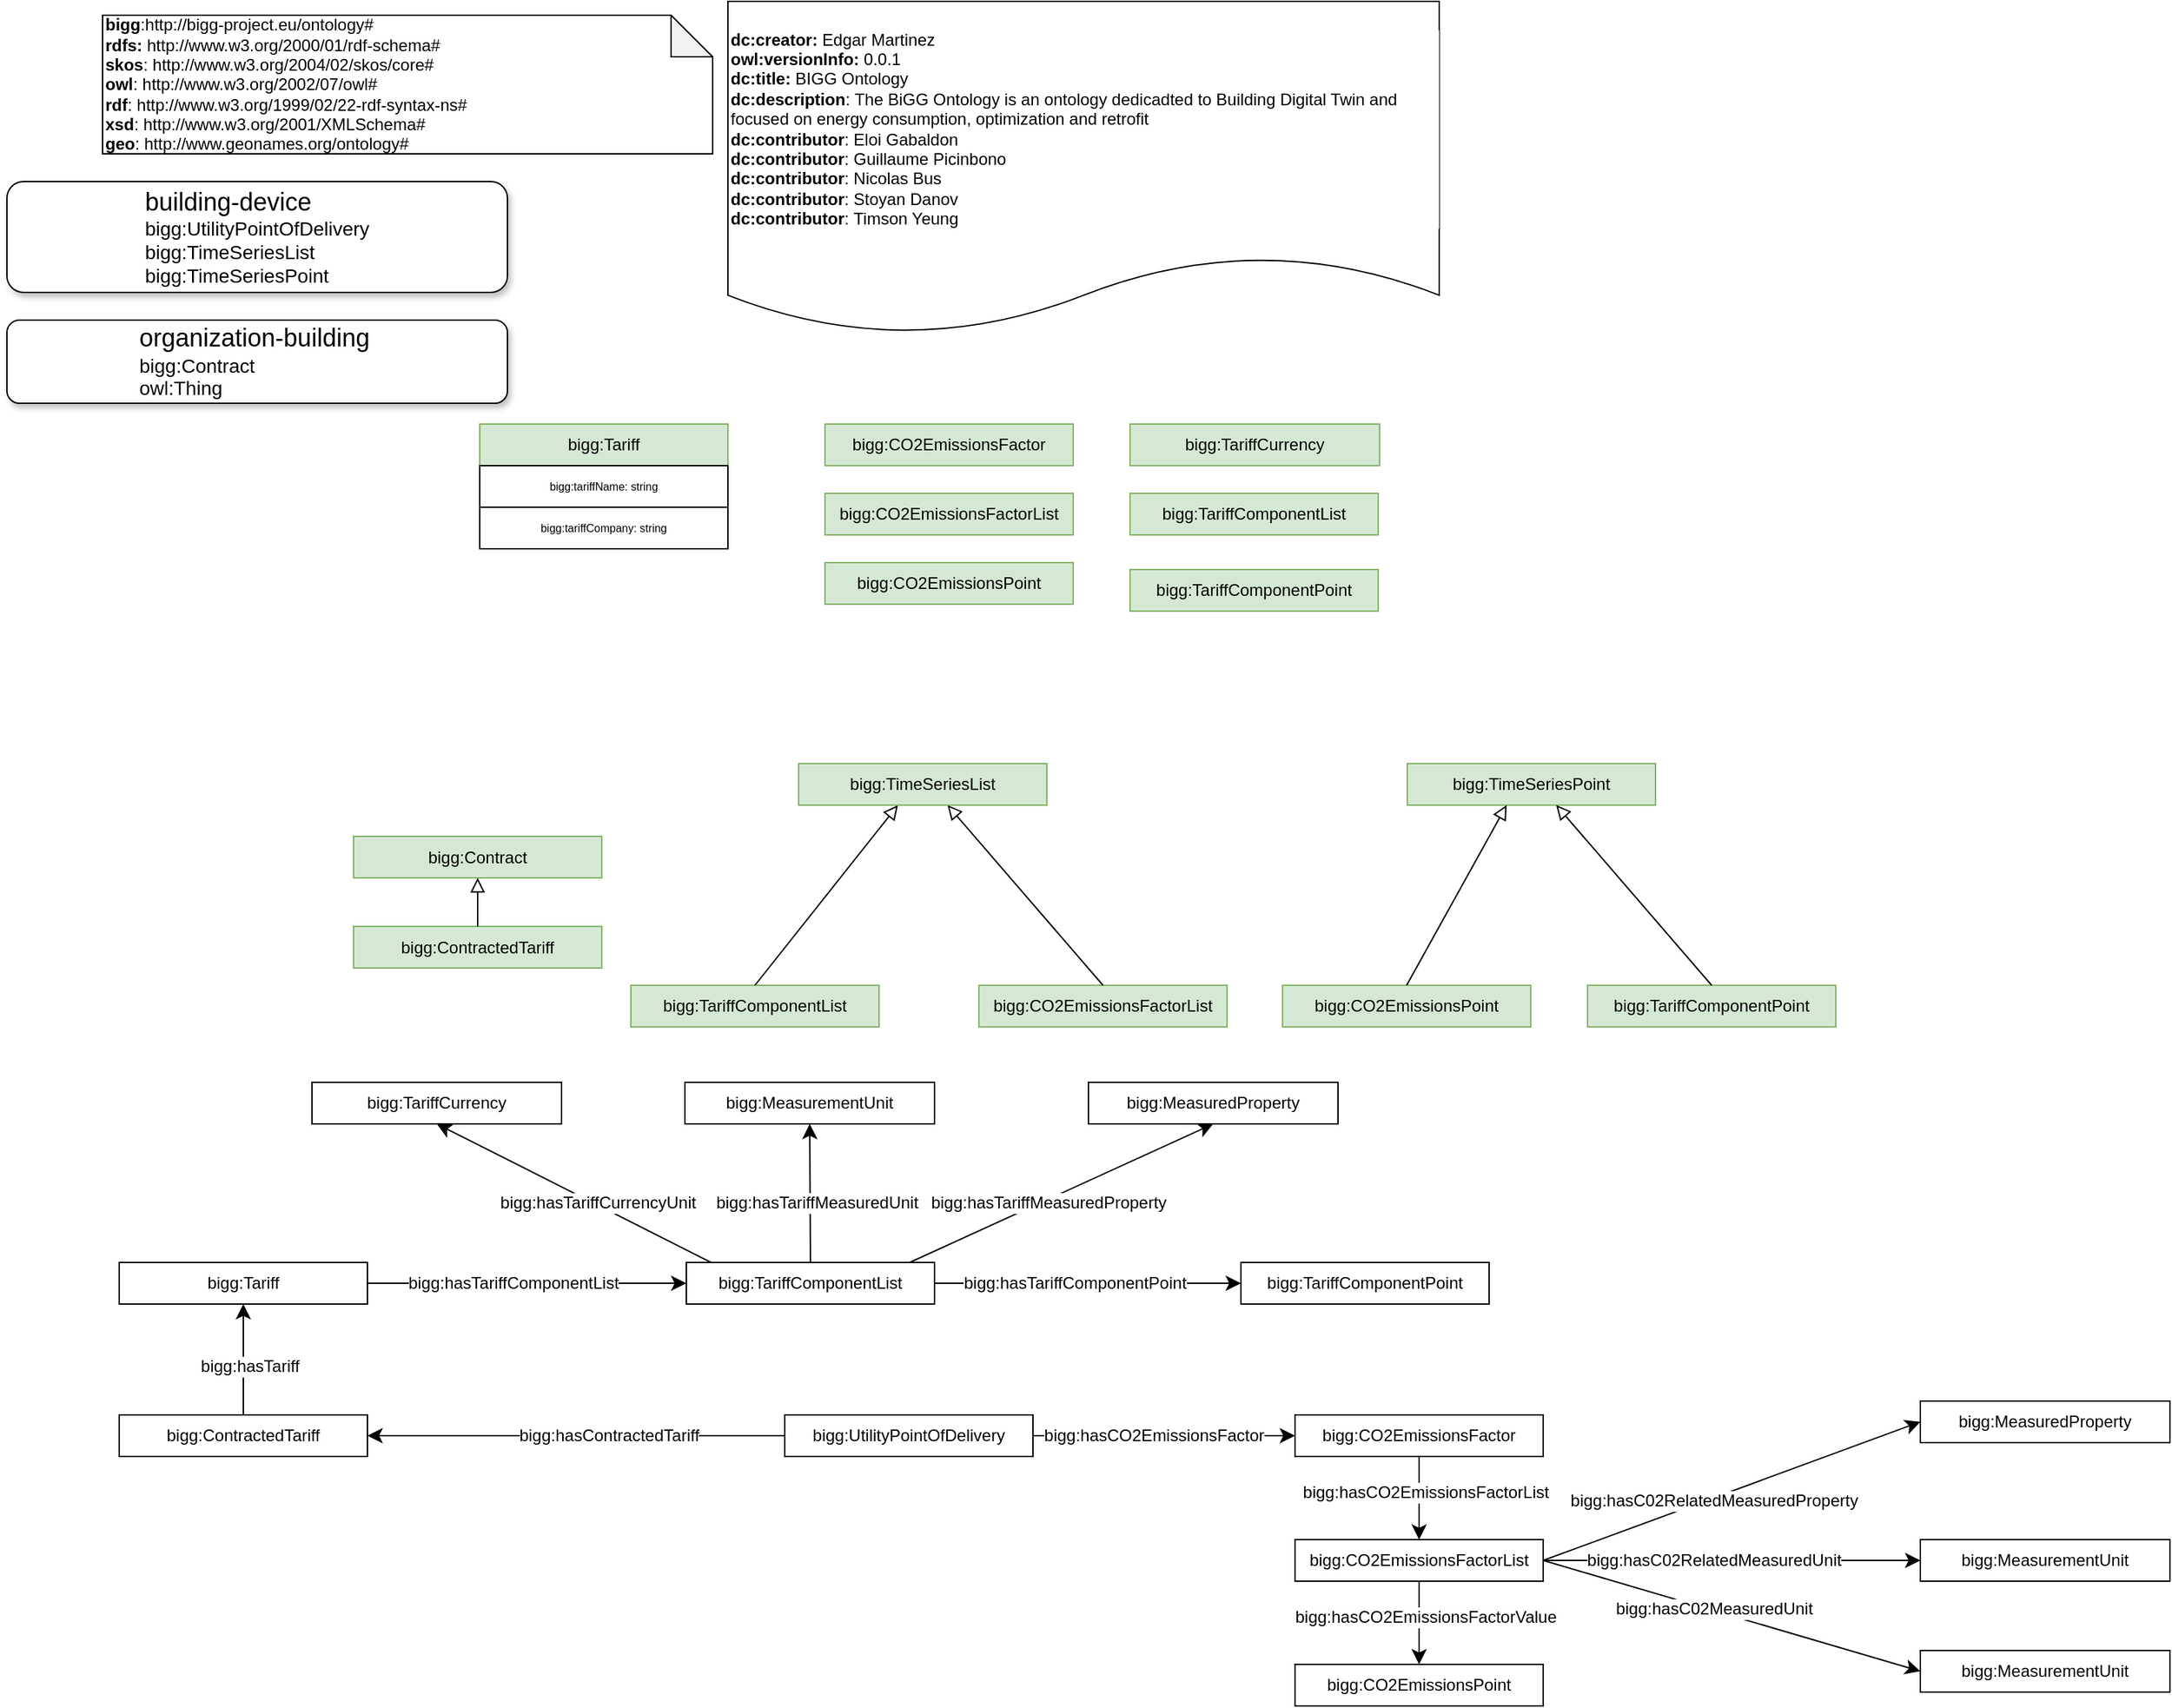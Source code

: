<mxfile version="20.3.0" type="device"><diagram id="xN5c13emSfbrc5WPA_zT" name="Page-1"><mxGraphModel dx="1773" dy="1790" grid="1" gridSize="10" guides="1" tooltips="1" connect="1" arrows="1" fold="1" page="1" pageScale="1" pageWidth="827" pageHeight="1169" math="0" shadow="0"><root><mxCell id="0"/><mxCell id="1" parent="0"/><mxCell id="2" value="&lt;div&gt;&lt;b&gt;bigg&lt;/b&gt;:http://bigg-project.eu/ontology#&lt;/div&gt;&lt;div&gt;&lt;/div&gt;&lt;b&gt;rdfs:&lt;/b&gt; http://www.w3.org/2000/01/rdf-schema#&lt;br&gt;&lt;div&gt;&lt;span style=&quot;background-color: initial;&quot;&gt;&lt;b&gt;skos&lt;/b&gt;: http://www.w3.org/2004/02/skos/core#&lt;/span&gt;&lt;br&gt;&lt;/div&gt;&lt;div&gt;&lt;b&gt;owl&lt;/b&gt;: http://www.w3.org/2002/07/owl#&lt;/div&gt;&lt;div&gt;&lt;span style=&quot;background-color: initial;&quot;&gt;&lt;b&gt;rdf&lt;/b&gt;: http://www.w3.org/1999/02/22-rdf-syntax-ns#&lt;/span&gt;&lt;br&gt;&lt;/div&gt;&lt;div&gt;&lt;b&gt;xsd&lt;/b&gt;: http://www.w3.org/2001/XMLSchema#&lt;/div&gt;&lt;div&gt;&lt;span style=&quot;background-color: initial;&quot;&gt;&lt;b&gt;geo&lt;/b&gt;: http://www.geonames.org/ontology#&lt;/span&gt;&lt;/div&gt;" style="shape=note;whiteSpace=wrap;html=1;backgroundOutline=1;darkOpacity=0.05;align=left;" parent="1" vertex="1"><mxGeometry x="-51" y="-60" width="440" height="100" as="geometry"/></mxCell><mxCell id="3" value="&lt;div&gt;&lt;b&gt;dc:creator:&lt;/b&gt;&amp;nbsp;Edgar Martinez&lt;/div&gt;&lt;div&gt;&lt;b&gt;owl:versionInfo:&lt;/b&gt; 0.0.1&lt;/div&gt;&lt;div&gt;&lt;b&gt;dc:title:&lt;/b&gt;&amp;nbsp;BIGG Ontology&lt;/div&gt;&lt;div&gt;&lt;b&gt;dc:description&lt;/b&gt;:&amp;nbsp;The BiGG Ontology is an ontology dedicadted to Building Digital Twin and focused on energy consumption, optimization and retrofit&lt;/div&gt;&lt;div&gt;&lt;b&gt;dc:contributor&lt;/b&gt;:&amp;nbsp;Eloi Gabaldon&lt;/div&gt;&lt;div&gt;&lt;b&gt;dc:contributor&lt;/b&gt;:&amp;nbsp;Guillaume Picinbono&lt;br&gt;&lt;/div&gt;&lt;div&gt;&lt;b&gt;dc:contributor&lt;/b&gt;:&amp;nbsp;&lt;span style=&quot;background-color: rgb(255, 255, 255);&quot;&gt;Nicolas Bus&lt;br&gt;&lt;/span&gt;&lt;/div&gt;&lt;div&gt;&lt;span style=&quot;background-color: rgb(255, 255, 255);&quot;&gt;&lt;b&gt;dc:contributor&lt;/b&gt;:&amp;nbsp;Stoyan Danov&lt;br&gt;&lt;/span&gt;&lt;/div&gt;&lt;div&gt;&lt;span style=&quot;background-color: rgb(255, 255, 255);&quot;&gt;&lt;b&gt;dc:contributor&lt;/b&gt;:&amp;nbsp;Timson Yeung&lt;/span&gt;&lt;/div&gt;" style="shape=document;whiteSpace=wrap;html=1;boundedLbl=1;labelBackgroundColor=#ffffff;strokeColor=#000000;fontSize=12;fontColor=#000000;size=0.233;align=left;" parent="1" vertex="1"><mxGeometry x="400" y="-70" width="513" height="240" as="geometry"/></mxCell><mxCell id="54" value="bigg:Tariff" style="rounded=0;whiteSpace=wrap;html=1;snapToPoint=1;points=[[0.1,0],[0.2,0],[0.3,0],[0.4,0],[0.5,0],[0.6,0],[0.7,0],[0.8,0],[0.9,0],[0,0.1],[0,0.3],[0,0.5],[0,0.7],[0,0.9],[0.1,1],[0.2,1],[0.3,1],[0.4,1],[0.5,1],[0.6,1],[0.7,1],[0.8,1],[0.9,1],[1,0.1],[1,0.3],[1,0.5],[1,0.7],[1,0.9]];fillColor=#d5e8d4;strokeColor=#82b366;" parent="1" vertex="1"><mxGeometry x="221" y="235.0" width="179" height="30" as="geometry"/></mxCell><mxCell id="55" value="bigg:tariffName: string" style="rounded=0;whiteSpace=wrap;html=1;snapToPoint=1;points=[[0.1,0],[0.2,0],[0.3,0],[0.4,0],[0.5,0],[0.6,0],[0.7,0],[0.8,0],[0.9,0],[0,0.1],[0,0.3],[0,0.5],[0,0.7],[0,0.9],[0.1,1],[0.2,1],[0.3,1],[0.4,1],[0.5,1],[0.6,1],[0.7,1],[0.8,1],[0.9,1],[1,0.1],[1,0.3],[1,0.5],[1,0.7],[1,0.9]];fontSize=8;" parent="1" vertex="1"><mxGeometry x="221" y="265.0" width="179" height="30" as="geometry"/></mxCell><mxCell id="56" value="bigg:tariffCompany: string" style="rounded=0;whiteSpace=wrap;html=1;snapToPoint=1;points=[[0.1,0],[0.2,0],[0.3,0],[0.4,0],[0.5,0],[0.6,0],[0.7,0],[0.8,0],[0.9,0],[0,0.1],[0,0.3],[0,0.5],[0,0.7],[0,0.9],[0.1,1],[0.2,1],[0.3,1],[0.4,1],[0.5,1],[0.6,1],[0.7,1],[0.8,1],[0.9,1],[1,0.1],[1,0.3],[1,0.5],[1,0.7],[1,0.9]];fontSize=8;" parent="1" vertex="1"><mxGeometry x="221" y="295.0" width="179" height="30" as="geometry"/></mxCell><mxCell id="57" value="bigg:TariffCurrency" style="rounded=0;whiteSpace=wrap;html=1;snapToPoint=1;points=[[0.1,0],[0.2,0],[0.3,0],[0.4,0],[0.5,0],[0.6,0],[0.7,0],[0.8,0],[0.9,0],[0,0.1],[0,0.3],[0,0.5],[0,0.7],[0,0.9],[0.1,1],[0.2,1],[0.3,1],[0.4,1],[0.5,1],[0.6,1],[0.7,1],[0.8,1],[0.9,1],[1,0.1],[1,0.3],[1,0.5],[1,0.7],[1,0.9]];fillColor=#d5e8d4;strokeColor=#82b366;" parent="1" vertex="1"><mxGeometry x="690" y="235" width="180" height="30" as="geometry"/></mxCell><mxCell id="58" value="bigg:TariffComponentPoint" style="rounded=0;whiteSpace=wrap;html=1;snapToPoint=1;points=[[0.1,0],[0.2,0],[0.3,0],[0.4,0],[0.5,0],[0.6,0],[0.7,0],[0.8,0],[0.9,0],[0,0.1],[0,0.3],[0,0.5],[0,0.7],[0,0.9],[0.1,1],[0.2,1],[0.3,1],[0.4,1],[0.5,1],[0.6,1],[0.7,1],[0.8,1],[0.9,1],[1,0.1],[1,0.3],[1,0.5],[1,0.7],[1,0.9]];fillColor=#d5e8d4;strokeColor=#82b366;" parent="1" vertex="1"><mxGeometry x="690" y="340.0" width="179" height="30" as="geometry"/></mxCell><mxCell id="72" value="bigg:CO2EmissionsFactor" style="rounded=0;whiteSpace=wrap;html=1;snapToPoint=1;points=[[0.1,0],[0.2,0],[0.3,0],[0.4,0],[0.5,0],[0.6,0],[0.7,0],[0.8,0],[0.9,0],[0,0.1],[0,0.3],[0,0.5],[0,0.7],[0,0.9],[0.1,1],[0.2,1],[0.3,1],[0.4,1],[0.5,1],[0.6,1],[0.7,1],[0.8,1],[0.9,1],[1,0.1],[1,0.3],[1,0.5],[1,0.7],[1,0.9]];labelBackgroundColor=none;fontFamily=Helvetica;fillColor=#d5e8d4;strokeColor=#82b366;" parent="1" vertex="1"><mxGeometry x="470" y="235" width="179" height="30" as="geometry"/></mxCell><mxCell id="73" value="bigg:CO2EmissionsPoint" style="rounded=0;whiteSpace=wrap;html=1;snapToPoint=1;points=[[0.1,0],[0.2,0],[0.3,0],[0.4,0],[0.5,0],[0.6,0],[0.7,0],[0.8,0],[0.9,0],[0,0.1],[0,0.3],[0,0.5],[0,0.7],[0,0.9],[0.1,1],[0.2,1],[0.3,1],[0.4,1],[0.5,1],[0.6,1],[0.7,1],[0.8,1],[0.9,1],[1,0.1],[1,0.3],[1,0.5],[1,0.7],[1,0.9]];labelBackgroundColor=none;fontFamily=Helvetica;fillColor=#d5e8d4;strokeColor=#82b366;" parent="1" vertex="1"><mxGeometry x="470" y="335" width="179" height="30" as="geometry"/></mxCell><mxCell id="74" value="bigg:ContractedTariff" style="rounded=0;whiteSpace=wrap;html=1;snapToPoint=1;points=[[0.1,0],[0.2,0],[0.3,0],[0.4,0],[0.5,0],[0.6,0],[0.7,0],[0.8,0],[0.9,0],[0,0.1],[0,0.3],[0,0.5],[0,0.7],[0,0.9],[0.1,1],[0.2,1],[0.3,1],[0.4,1],[0.5,1],[0.6,1],[0.7,1],[0.8,1],[0.9,1],[1,0.1],[1,0.3],[1,0.5],[1,0.7],[1,0.9]];fillColor=#d5e8d4;strokeColor=#82b366;" parent="1" vertex="1"><mxGeometry x="130" y="597.5" width="179" height="30" as="geometry"/></mxCell><mxCell id="77" value="bigg:TariffComponentList" style="rounded=0;whiteSpace=wrap;html=1;snapToPoint=1;points=[[0.1,0],[0.2,0],[0.3,0],[0.4,0],[0.5,0],[0.6,0],[0.7,0],[0.8,0],[0.9,0],[0,0.1],[0,0.3],[0,0.5],[0,0.7],[0,0.9],[0.1,1],[0.2,1],[0.3,1],[0.4,1],[0.5,1],[0.6,1],[0.7,1],[0.8,1],[0.9,1],[1,0.1],[1,0.3],[1,0.5],[1,0.7],[1,0.9]];fillColor=#d5e8d4;strokeColor=#82b366;" parent="1" vertex="1"><mxGeometry x="330" y="640.0" width="179" height="30" as="geometry"/></mxCell><mxCell id="83" value="bigg:Contract" style="rounded=0;whiteSpace=wrap;html=1;snapToPoint=1;points=[[0.1,0],[0.2,0],[0.3,0],[0.4,0],[0.5,0],[0.6,0],[0.7,0],[0.8,0],[0.9,0],[0,0.1],[0,0.3],[0,0.5],[0,0.7],[0,0.9],[0.1,1],[0.2,1],[0.3,1],[0.4,1],[0.5,1],[0.6,1],[0.7,1],[0.8,1],[0.9,1],[1,0.1],[1,0.3],[1,0.5],[1,0.7],[1,0.9]];fillColor=#d5e8d4;strokeColor=#82b366;" parent="1" vertex="1"><mxGeometry x="130" y="532.5" width="179" height="30" as="geometry"/></mxCell><mxCell id="86" value="bigg:CO2EmissionsFactorList" style="rounded=0;whiteSpace=wrap;html=1;snapToPoint=1;points=[[0.1,0],[0.2,0],[0.3,0],[0.4,0],[0.5,0],[0.6,0],[0.7,0],[0.8,0],[0.9,0],[0,0.1],[0,0.3],[0,0.5],[0,0.7],[0,0.9],[0.1,1],[0.2,1],[0.3,1],[0.4,1],[0.5,1],[0.6,1],[0.7,1],[0.8,1],[0.9,1],[1,0.1],[1,0.3],[1,0.5],[1,0.7],[1,0.9]];labelBackgroundColor=none;fontFamily=Helvetica;fillColor=#d5e8d4;strokeColor=#82b366;" parent="1" vertex="1"><mxGeometry x="581" y="640" width="179" height="30" as="geometry"/></mxCell><mxCell id="97" value="" style="endArrow=block;html=1;fontColor=#000099;exitX=0.5;exitY=0;exitDx=0;exitDy=0;endFill=0;entryX=0.5;entryY=1;entryDx=0;entryDy=0;endSize=8;arcSize=0;rounded=0;" parent="1" source="74" target="83" edge="1"><mxGeometry width="50" height="50" relative="1" as="geometry"><mxPoint x="219.5" y="592.5" as="sourcePoint"/><mxPoint x="-99.5" y="542.5" as="targetPoint"/></mxGeometry></mxCell><mxCell id="103" value="bigg:UtilityPointOfDelivery" style="rounded=0;whiteSpace=wrap;html=1;snapToPoint=1;points=[[0.1,0],[0.2,0],[0.3,0],[0.4,0],[0.5,0],[0.6,0],[0.7,0],[0.8,0],[0.9,0],[0,0.1],[0,0.3],[0,0.5],[0,0.7],[0,0.9],[0.1,1],[0.2,1],[0.3,1],[0.4,1],[0.5,1],[0.6,1],[0.7,1],[0.8,1],[0.9,1],[1,0.1],[1,0.3],[1,0.5],[1,0.7],[1,0.9]];" parent="1" vertex="1"><mxGeometry x="441" y="950.0" width="179" height="30" as="geometry"/></mxCell><mxCell id="104" value="bigg:Tariff" style="rounded=0;whiteSpace=wrap;html=1;snapToPoint=1;points=[[0.1,0],[0.2,0],[0.3,0],[0.4,0],[0.5,0],[0.6,0],[0.7,0],[0.8,0],[0.9,0],[0,0.1],[0,0.3],[0,0.5],[0,0.7],[0,0.9],[0.1,1],[0.2,1],[0.3,1],[0.4,1],[0.5,1],[0.6,1],[0.7,1],[0.8,1],[0.9,1],[1,0.1],[1,0.3],[1,0.5],[1,0.7],[1,0.9]];" parent="1" vertex="1"><mxGeometry x="-39" y="840.0" width="179" height="30" as="geometry"/></mxCell><mxCell id="105" value="bigg:TariffCurrency" style="rounded=0;whiteSpace=wrap;html=1;snapToPoint=1;points=[[0.1,0],[0.2,0],[0.3,0],[0.4,0],[0.5,0],[0.6,0],[0.7,0],[0.8,0],[0.9,0],[0,0.1],[0,0.3],[0,0.5],[0,0.7],[0,0.9],[0.1,1],[0.2,1],[0.3,1],[0.4,1],[0.5,1],[0.6,1],[0.7,1],[0.8,1],[0.9,1],[1,0.1],[1,0.3],[1,0.5],[1,0.7],[1,0.9]];" parent="1" vertex="1"><mxGeometry x="100" y="710" width="180" height="30" as="geometry"/></mxCell><mxCell id="106" value="" style="endArrow=classic;html=1;exitX=0.1;exitY=0;exitDx=0;exitDy=0;entryX=0.5;entryY=1;entryDx=0;entryDy=0;endSize=8;arcSize=0;rounded=0;" parent="1" source="130" target="105" edge="1"><mxGeometry width="50" height="50" relative="1" as="geometry"><mxPoint x="-33" y="785" as="sourcePoint"/><mxPoint x="141" y="785" as="targetPoint"/></mxGeometry></mxCell><mxCell id="107" value="&lt;div&gt;bigg:hasTariffCurrencyUnit&lt;/div&gt;" style="text;html=1;align=center;verticalAlign=middle;resizable=0;points=[];labelBackgroundColor=#ffffff;" parent="106" vertex="1" connectable="0"><mxGeometry x="-0.127" relative="1" as="geometry"><mxPoint x="4" as="offset"/></mxGeometry></mxCell><mxCell id="108" value="bigg:ContractedTariff" style="rounded=0;whiteSpace=wrap;html=1;snapToPoint=1;points=[[0.1,0],[0.2,0],[0.3,0],[0.4,0],[0.5,0],[0.6,0],[0.7,0],[0.8,0],[0.9,0],[0,0.1],[0,0.3],[0,0.5],[0,0.7],[0,0.9],[0.1,1],[0.2,1],[0.3,1],[0.4,1],[0.5,1],[0.6,1],[0.7,1],[0.8,1],[0.9,1],[1,0.1],[1,0.3],[1,0.5],[1,0.7],[1,0.9]];" parent="1" vertex="1"><mxGeometry x="-39" y="950.0" width="179" height="30" as="geometry"/></mxCell><mxCell id="109" value="" style="endArrow=classic;html=1;exitX=0.5;exitY=0;exitDx=0;exitDy=0;entryX=0.5;entryY=1;entryDx=0;entryDy=0;endSize=8;arcSize=0;rounded=0;" parent="1" source="108" target="104" edge="1"><mxGeometry width="50" height="50" relative="1" as="geometry"><mxPoint x="-29" y="865" as="sourcePoint"/><mxPoint x="-200" y="865" as="targetPoint"/></mxGeometry></mxCell><mxCell id="110" value="&lt;div&gt;bigg:hasTariff&lt;/div&gt;" style="text;html=1;align=center;verticalAlign=middle;resizable=0;points=[];labelBackgroundColor=#ffffff;" parent="109" vertex="1" connectable="0"><mxGeometry x="-0.127" relative="1" as="geometry"><mxPoint x="4" as="offset"/></mxGeometry></mxCell><mxCell id="111" value="" style="endArrow=classic;html=1;exitX=0;exitY=0.5;exitDx=0;exitDy=0;entryX=1;entryY=0.5;entryDx=0;entryDy=0;endSize=8;arcSize=0;rounded=0;" parent="1" source="103" target="108" edge="1"><mxGeometry width="50" height="50" relative="1" as="geometry"><mxPoint x="130.5" y="960" as="sourcePoint"/><mxPoint x="130.5" y="880" as="targetPoint"/></mxGeometry></mxCell><mxCell id="112" value="&lt;div&gt;bigg:hasContractedTariff&lt;/div&gt;" style="text;html=1;align=center;verticalAlign=middle;resizable=0;points=[];labelBackgroundColor=#ffffff;" parent="111" vertex="1" connectable="0"><mxGeometry x="-0.127" relative="1" as="geometry"><mxPoint x="4" as="offset"/></mxGeometry></mxCell><mxCell id="113" value="bigg:CO2EmissionsFactor" style="rounded=0;whiteSpace=wrap;html=1;snapToPoint=1;points=[[0.1,0],[0.2,0],[0.3,0],[0.4,0],[0.5,0],[0.6,0],[0.7,0],[0.8,0],[0.9,0],[0,0.1],[0,0.3],[0,0.5],[0,0.7],[0,0.9],[0.1,1],[0.2,1],[0.3,1],[0.4,1],[0.5,1],[0.6,1],[0.7,1],[0.8,1],[0.9,1],[1,0.1],[1,0.3],[1,0.5],[1,0.7],[1,0.9]];labelBackgroundColor=none;fontFamily=Helvetica;" parent="1" vertex="1"><mxGeometry x="809" y="950" width="179" height="30" as="geometry"/></mxCell><mxCell id="114" value="" style="endArrow=classic;html=1;endSize=8;arcSize=0;rounded=0;entryX=0;entryY=0.5;entryDx=0;entryDy=0;edgeStyle=orthogonalEdgeStyle;exitX=1;exitY=0.5;exitDx=0;exitDy=0;" parent="1" source="103" target="113" edge="1"><mxGeometry width="50" height="50" relative="1" as="geometry"><mxPoint x="550" y="665" as="sourcePoint"/><mxPoint x="641" y="595" as="targetPoint"/></mxGeometry></mxCell><mxCell id="115" value="&lt;div&gt;bigg:hasCO2EmissionsFactor&lt;/div&gt;" style="text;html=1;align=center;verticalAlign=middle;resizable=0;points=[];labelBackgroundColor=#ffffff;" parent="114" vertex="1" connectable="0"><mxGeometry x="-0.127" relative="1" as="geometry"><mxPoint x="4.17" as="offset"/></mxGeometry></mxCell><mxCell id="126" value="" style="endArrow=block;html=1;fontColor=#000099;exitX=0.5;exitY=0;exitDx=0;exitDy=0;endFill=0;endSize=8;arcSize=0;rounded=0;entryX=0.4;entryY=1;entryDx=0;entryDy=0;" parent="1" source="77" target="128" edge="1"><mxGeometry width="50" height="50" relative="1" as="geometry"><mxPoint x="1289.5" y="690" as="sourcePoint"/><mxPoint x="549.5" y="562.5" as="targetPoint"/></mxGeometry></mxCell><mxCell id="127" value="" style="endArrow=block;html=1;fontColor=#000099;exitX=0.5;exitY=0;exitDx=0;exitDy=0;endFill=0;endSize=8;arcSize=0;rounded=0;entryX=0.6;entryY=1;entryDx=0;entryDy=0;" parent="1" source="86" target="128" edge="1"><mxGeometry width="50" height="50" relative="1" as="geometry"><mxPoint x="429.5" y="650" as="sourcePoint"/><mxPoint x="550" y="563" as="targetPoint"/></mxGeometry></mxCell><mxCell id="128" value="bigg:TimeSeriesList" style="rounded=0;whiteSpace=wrap;html=1;snapToPoint=1;points=[[0.1,0],[0.2,0],[0.3,0],[0.4,0],[0.5,0],[0.6,0],[0.7,0],[0.8,0],[0.9,0],[0,0.1],[0,0.3],[0,0.5],[0,0.7],[0,0.9],[0.1,1],[0.2,1],[0.3,1],[0.4,1],[0.5,1],[0.6,1],[0.7,1],[0.8,1],[0.9,1],[1,0.1],[1,0.3],[1,0.5],[1,0.7],[1,0.9]];fillColor=#d5e8d4;strokeColor=#82b366;" parent="1" vertex="1"><mxGeometry x="451" y="480.0" width="179" height="30" as="geometry"/></mxCell><mxCell id="129" value="bigg:TariffComponentList" style="rounded=0;whiteSpace=wrap;html=1;snapToPoint=1;points=[[0.1,0],[0.2,0],[0.3,0],[0.4,0],[0.5,0],[0.6,0],[0.7,0],[0.8,0],[0.9,0],[0,0.1],[0,0.3],[0,0.5],[0,0.7],[0,0.9],[0.1,1],[0.2,1],[0.3,1],[0.4,1],[0.5,1],[0.6,1],[0.7,1],[0.8,1],[0.9,1],[1,0.1],[1,0.3],[1,0.5],[1,0.7],[1,0.9]];fillColor=#d5e8d4;strokeColor=#82b366;" parent="1" vertex="1"><mxGeometry x="690" y="285.0" width="179" height="30" as="geometry"/></mxCell><mxCell id="130" value="bigg:TariffComponentList" style="rounded=0;whiteSpace=wrap;html=1;snapToPoint=1;points=[[0.1,0],[0.2,0],[0.3,0],[0.4,0],[0.5,0],[0.6,0],[0.7,0],[0.8,0],[0.9,0],[0,0.1],[0,0.3],[0,0.5],[0,0.7],[0,0.9],[0.1,1],[0.2,1],[0.3,1],[0.4,1],[0.5,1],[0.6,1],[0.7,1],[0.8,1],[0.9,1],[1,0.1],[1,0.3],[1,0.5],[1,0.7],[1,0.9]];" parent="1" vertex="1"><mxGeometry x="370" y="840.0" width="179" height="30" as="geometry"/></mxCell><mxCell id="131" value="" style="endArrow=classic;html=1;entryX=0;entryY=0.5;entryDx=0;entryDy=0;endSize=8;arcSize=0;rounded=0;exitX=1;exitY=0.5;exitDx=0;exitDy=0;" parent="1" source="104" target="130" edge="1"><mxGeometry width="50" height="50" relative="1" as="geometry"><mxPoint x="210" y="855" as="sourcePoint"/><mxPoint x="-130" y="865" as="targetPoint"/></mxGeometry></mxCell><mxCell id="132" value="&lt;div&gt;bigg:hasTariffComponentList&lt;/div&gt;" style="text;html=1;align=center;verticalAlign=middle;resizable=0;points=[];labelBackgroundColor=#ffffff;" parent="131" vertex="1" connectable="0"><mxGeometry x="-0.127" relative="1" as="geometry"><mxPoint x="4" as="offset"/></mxGeometry></mxCell><mxCell id="133" value="bigg:TariffComponentPoint" style="rounded=0;whiteSpace=wrap;html=1;snapToPoint=1;points=[[0.1,0],[0.2,0],[0.3,0],[0.4,0],[0.5,0],[0.6,0],[0.7,0],[0.8,0],[0.9,0],[0,0.1],[0,0.3],[0,0.5],[0,0.7],[0,0.9],[0.1,1],[0.2,1],[0.3,1],[0.4,1],[0.5,1],[0.6,1],[0.7,1],[0.8,1],[0.9,1],[1,0.1],[1,0.3],[1,0.5],[1,0.7],[1,0.9]];" parent="1" vertex="1"><mxGeometry x="770" y="840.0" width="179" height="30" as="geometry"/></mxCell><mxCell id="134" value="" style="endArrow=classic;html=1;entryX=0;entryY=0.5;entryDx=0;entryDy=0;endSize=8;arcSize=0;rounded=0;exitX=1;exitY=0.5;exitDx=0;exitDy=0;" parent="1" source="130" target="133" edge="1"><mxGeometry width="50" height="50" relative="1" as="geometry"><mxPoint x="220" y="865" as="sourcePoint"/><mxPoint x="380" y="865" as="targetPoint"/></mxGeometry></mxCell><mxCell id="135" value="&lt;div&gt;bigg:hasTariffComponentPoint&lt;/div&gt;" style="text;html=1;align=center;verticalAlign=middle;resizable=0;points=[];labelBackgroundColor=#ffffff;" parent="134" vertex="1" connectable="0"><mxGeometry x="-0.127" relative="1" as="geometry"><mxPoint x="4" as="offset"/></mxGeometry></mxCell><mxCell id="136" value="bigg:CO2EmissionsFactorList" style="rounded=0;whiteSpace=wrap;html=1;snapToPoint=1;points=[[0.1,0],[0.2,0],[0.3,0],[0.4,0],[0.5,0],[0.6,0],[0.7,0],[0.8,0],[0.9,0],[0,0.1],[0,0.3],[0,0.5],[0,0.7],[0,0.9],[0.1,1],[0.2,1],[0.3,1],[0.4,1],[0.5,1],[0.6,1],[0.7,1],[0.8,1],[0.9,1],[1,0.1],[1,0.3],[1,0.5],[1,0.7],[1,0.9]];labelBackgroundColor=none;fontFamily=Helvetica;fillColor=#d5e8d4;strokeColor=#82b366;" parent="1" vertex="1"><mxGeometry x="470" y="285" width="179" height="30" as="geometry"/></mxCell><mxCell id="137" value="bigg:CO2EmissionsFactorList" style="rounded=0;whiteSpace=wrap;html=1;snapToPoint=1;points=[[0.1,0],[0.2,0],[0.3,0],[0.4,0],[0.5,0],[0.6,0],[0.7,0],[0.8,0],[0.9,0],[0,0.1],[0,0.3],[0,0.5],[0,0.7],[0,0.9],[0.1,1],[0.2,1],[0.3,1],[0.4,1],[0.5,1],[0.6,1],[0.7,1],[0.8,1],[0.9,1],[1,0.1],[1,0.3],[1,0.5],[1,0.7],[1,0.9]];labelBackgroundColor=none;fontFamily=Helvetica;" parent="1" vertex="1"><mxGeometry x="809" y="1040" width="179" height="30" as="geometry"/></mxCell><mxCell id="139" value="" style="endArrow=classic;html=1;endSize=8;arcSize=0;rounded=0;entryX=0.5;entryY=0;entryDx=0;entryDy=0;exitX=0.5;exitY=1;exitDx=0;exitDy=0;" parent="1" source="113" target="137" edge="1"><mxGeometry width="50" height="50" relative="1" as="geometry"><mxPoint x="630" y="975" as="sourcePoint"/><mxPoint x="819" y="975" as="targetPoint"/></mxGeometry></mxCell><mxCell id="140" value="&lt;div&gt;bigg:hasCO2EmissionsFactorList&lt;/div&gt;" style="text;html=1;align=center;verticalAlign=middle;resizable=0;points=[];labelBackgroundColor=#ffffff;" parent="139" vertex="1" connectable="0"><mxGeometry x="-0.127" relative="1" as="geometry"><mxPoint x="4.17" as="offset"/></mxGeometry></mxCell><mxCell id="141" value="bigg:CO2EmissionsPoint" style="rounded=0;whiteSpace=wrap;html=1;snapToPoint=1;points=[[0.1,0],[0.2,0],[0.3,0],[0.4,0],[0.5,0],[0.6,0],[0.7,0],[0.8,0],[0.9,0],[0,0.1],[0,0.3],[0,0.5],[0,0.7],[0,0.9],[0.1,1],[0.2,1],[0.3,1],[0.4,1],[0.5,1],[0.6,1],[0.7,1],[0.8,1],[0.9,1],[1,0.1],[1,0.3],[1,0.5],[1,0.7],[1,0.9]];labelBackgroundColor=none;fontFamily=Helvetica;" parent="1" vertex="1"><mxGeometry x="809" y="1130" width="179" height="30" as="geometry"/></mxCell><mxCell id="142" value="" style="endArrow=classic;html=1;endSize=8;arcSize=0;rounded=0;entryX=0.5;entryY=0;entryDx=0;entryDy=0;exitX=0.5;exitY=1;exitDx=0;exitDy=0;" parent="1" source="137" target="141" edge="1"><mxGeometry width="50" height="50" relative="1" as="geometry"><mxPoint x="908.5" y="990" as="sourcePoint"/><mxPoint x="908.5" y="1050" as="targetPoint"/></mxGeometry></mxCell><mxCell id="143" value="&lt;div&gt;bigg:hasCO2EmissionsFactorValue&lt;/div&gt;" style="text;html=1;align=center;verticalAlign=middle;resizable=0;points=[];labelBackgroundColor=#ffffff;" parent="142" vertex="1" connectable="0"><mxGeometry x="-0.127" relative="1" as="geometry"><mxPoint x="4.17" as="offset"/></mxGeometry></mxCell><mxCell id="144" value="bigg:CO2EmissionsPoint" style="rounded=0;whiteSpace=wrap;html=1;snapToPoint=1;points=[[0.1,0],[0.2,0],[0.3,0],[0.4,0],[0.5,0],[0.6,0],[0.7,0],[0.8,0],[0.9,0],[0,0.1],[0,0.3],[0,0.5],[0,0.7],[0,0.9],[0.1,1],[0.2,1],[0.3,1],[0.4,1],[0.5,1],[0.6,1],[0.7,1],[0.8,1],[0.9,1],[1,0.1],[1,0.3],[1,0.5],[1,0.7],[1,0.9]];labelBackgroundColor=none;fontFamily=Helvetica;fillColor=#d5e8d4;strokeColor=#82b366;" parent="1" vertex="1"><mxGeometry x="800" y="640" width="179" height="30" as="geometry"/></mxCell><mxCell id="145" value="bigg:TariffComponentPoint" style="rounded=0;whiteSpace=wrap;html=1;snapToPoint=1;points=[[0.1,0],[0.2,0],[0.3,0],[0.4,0],[0.5,0],[0.6,0],[0.7,0],[0.8,0],[0.9,0],[0,0.1],[0,0.3],[0,0.5],[0,0.7],[0,0.9],[0.1,1],[0.2,1],[0.3,1],[0.4,1],[0.5,1],[0.6,1],[0.7,1],[0.8,1],[0.9,1],[1,0.1],[1,0.3],[1,0.5],[1,0.7],[1,0.9]];fillColor=#d5e8d4;strokeColor=#82b366;" parent="1" vertex="1"><mxGeometry x="1020" y="640.0" width="179" height="30" as="geometry"/></mxCell><mxCell id="146" value="bigg:TimeSeriesPoint" style="rounded=0;whiteSpace=wrap;html=1;snapToPoint=1;points=[[0.1,0],[0.2,0],[0.3,0],[0.4,0],[0.5,0],[0.6,0],[0.7,0],[0.8,0],[0.9,0],[0,0.1],[0,0.3],[0,0.5],[0,0.7],[0,0.9],[0.1,1],[0.2,1],[0.3,1],[0.4,1],[0.5,1],[0.6,1],[0.7,1],[0.8,1],[0.9,1],[1,0.1],[1,0.3],[1,0.5],[1,0.7],[1,0.9]];fillColor=#d5e8d4;strokeColor=#82b366;" parent="1" vertex="1"><mxGeometry x="890" y="480.0" width="179" height="30" as="geometry"/></mxCell><mxCell id="147" value="" style="endArrow=block;html=1;fontColor=#000099;exitX=0.5;exitY=0;exitDx=0;exitDy=0;endFill=0;endSize=8;arcSize=0;rounded=0;entryX=0.4;entryY=1;entryDx=0;entryDy=0;" parent="1" source="144" target="146" edge="1"><mxGeometry width="50" height="50" relative="1" as="geometry"><mxPoint x="680.5" y="650" as="sourcePoint"/><mxPoint x="568.4" y="520" as="targetPoint"/></mxGeometry></mxCell><mxCell id="148" value="" style="endArrow=block;html=1;fontColor=#000099;exitX=0.5;exitY=0;exitDx=0;exitDy=0;endFill=0;endSize=8;arcSize=0;rounded=0;entryX=0.6;entryY=1;entryDx=0;entryDy=0;" parent="1" source="145" target="146" edge="1"><mxGeometry width="50" height="50" relative="1" as="geometry"><mxPoint x="899.5" y="650" as="sourcePoint"/><mxPoint x="971.6" y="520" as="targetPoint"/></mxGeometry></mxCell><mxCell id="149" value="&lt;div style=&quot;text-align: left;&quot;&gt;&lt;span style=&quot;background-color: initial;&quot;&gt;&lt;font style=&quot;font-size: 18px;&quot;&gt;building-device&lt;/font&gt;&amp;nbsp;&lt;/span&gt;&lt;/div&gt;&lt;div style=&quot;text-align: left;&quot;&gt;&lt;span style=&quot;background-color: initial;&quot;&gt;bigg:UtilityPointOfDelivery&lt;/span&gt;&lt;br&gt;&lt;/div&gt;&lt;div style=&quot;text-align: left;&quot;&gt;bigg:TimeSeriesList&lt;/div&gt;&lt;div style=&quot;text-align: left;&quot;&gt;bigg:TimeSeriesPoint&lt;/div&gt;&lt;div style=&quot;text-align: justify;&quot;&gt;&lt;/div&gt;" style="rounded=1;whiteSpace=wrap;html=1;shadow=1;fontSize=14;" parent="1" vertex="1"><mxGeometry x="-120" y="60" width="361" height="80" as="geometry"/></mxCell><mxCell id="150" value="&lt;div style=&quot;text-align: left;&quot;&gt;&lt;span style=&quot;background-color: initial;&quot;&gt;&lt;font style=&quot;font-size: 18px;&quot;&gt;organization-building&lt;/font&gt;&amp;nbsp;&lt;/span&gt;&lt;/div&gt;&lt;div style=&quot;text-align: left;&quot;&gt;&lt;span style=&quot;background-color: initial;&quot;&gt;bigg:Contract&lt;/span&gt;&lt;br&gt;&lt;/div&gt;&lt;div style=&quot;text-align: left;&quot;&gt;owl:Thing&lt;/div&gt;&lt;div style=&quot;text-align: justify;&quot;&gt;&lt;/div&gt;" style="rounded=1;whiteSpace=wrap;html=1;shadow=1;fontSize=14;" parent="1" vertex="1"><mxGeometry x="-120" y="160" width="361" height="60" as="geometry"/></mxCell><mxCell id="151" value="" style="endArrow=classic;html=1;exitX=0.5;exitY=0;exitDx=0;exitDy=0;endSize=8;arcSize=0;rounded=0;entryX=0.5;entryY=1;entryDx=0;entryDy=0;" parent="1" source="130" target="153" edge="1"><mxGeometry width="50" height="50" relative="1" as="geometry"><mxPoint x="433.7" y="850" as="sourcePoint"/><mxPoint x="600" y="720" as="targetPoint"/></mxGeometry></mxCell><mxCell id="152" value="&lt;div&gt;bigg:hasTariffMeasuredUnit&lt;/div&gt;" style="text;html=1;align=center;verticalAlign=middle;resizable=0;points=[];labelBackgroundColor=#ffffff;" parent="151" vertex="1" connectable="0"><mxGeometry x="-0.127" relative="1" as="geometry"><mxPoint x="4" as="offset"/></mxGeometry></mxCell><mxCell id="153" value="bigg:MeasurementUnit" style="rounded=0;whiteSpace=wrap;html=1;snapToPoint=1;points=[[0.1,0],[0.2,0],[0.3,0],[0.4,0],[0.5,0],[0.6,0],[0.7,0],[0.8,0],[0.9,0],[0,0.1],[0,0.3],[0,0.5],[0,0.7],[0,0.9],[0.1,1],[0.2,1],[0.3,1],[0.4,1],[0.5,1],[0.6,1],[0.7,1],[0.8,1],[0.9,1],[1,0.1],[1,0.3],[1,0.5],[1,0.7],[1,0.9]];" parent="1" vertex="1"><mxGeometry x="369" y="710" width="180" height="30" as="geometry"/></mxCell><mxCell id="154" value="" style="endArrow=classic;html=1;exitX=0.9;exitY=0;exitDx=0;exitDy=0;endSize=8;arcSize=0;rounded=0;entryX=0.5;entryY=1;entryDx=0;entryDy=0;" parent="1" source="130" target="156" edge="1"><mxGeometry width="50" height="50" relative="1" as="geometry"><mxPoint x="487.4" y="850" as="sourcePoint"/><mxPoint x="700" y="740" as="targetPoint"/></mxGeometry></mxCell><mxCell id="155" value="&lt;div&gt;bigg:hasTariffMeasuredProperty&lt;/div&gt;" style="text;html=1;align=center;verticalAlign=middle;resizable=0;points=[];labelBackgroundColor=#ffffff;" parent="154" vertex="1" connectable="0"><mxGeometry x="-0.127" relative="1" as="geometry"><mxPoint x="4" as="offset"/></mxGeometry></mxCell><mxCell id="156" value="bigg:MeasuredProperty" style="rounded=0;whiteSpace=wrap;html=1;snapToPoint=1;points=[[0.1,0],[0.2,0],[0.3,0],[0.4,0],[0.5,0],[0.6,0],[0.7,0],[0.8,0],[0.9,0],[0,0.1],[0,0.3],[0,0.5],[0,0.7],[0,0.9],[0.1,1],[0.2,1],[0.3,1],[0.4,1],[0.5,1],[0.6,1],[0.7,1],[0.8,1],[0.9,1],[1,0.1],[1,0.3],[1,0.5],[1,0.7],[1,0.9]];" parent="1" vertex="1"><mxGeometry x="660" y="710" width="180" height="30" as="geometry"/></mxCell><mxCell id="FAtT6ytiUm1fiTDpc_cP-156" value="bigg:MeasuredProperty" style="rounded=0;whiteSpace=wrap;html=1;snapToPoint=1;points=[[0.1,0],[0.2,0],[0.3,0],[0.4,0],[0.5,0],[0.6,0],[0.7,0],[0.8,0],[0.9,0],[0,0.1],[0,0.3],[0,0.5],[0,0.7],[0,0.9],[0.1,1],[0.2,1],[0.3,1],[0.4,1],[0.5,1],[0.6,1],[0.7,1],[0.8,1],[0.9,1],[1,0.1],[1,0.3],[1,0.5],[1,0.7],[1,0.9]];" vertex="1" parent="1"><mxGeometry x="1260" y="940" width="180" height="30" as="geometry"/></mxCell><mxCell id="FAtT6ytiUm1fiTDpc_cP-157" value="bigg:MeasurementUnit" style="rounded=0;whiteSpace=wrap;html=1;snapToPoint=1;points=[[0.1,0],[0.2,0],[0.3,0],[0.4,0],[0.5,0],[0.6,0],[0.7,0],[0.8,0],[0.9,0],[0,0.1],[0,0.3],[0,0.5],[0,0.7],[0,0.9],[0.1,1],[0.2,1],[0.3,1],[0.4,1],[0.5,1],[0.6,1],[0.7,1],[0.8,1],[0.9,1],[1,0.1],[1,0.3],[1,0.5],[1,0.7],[1,0.9]];" vertex="1" parent="1"><mxGeometry x="1260" y="1040" width="180" height="30" as="geometry"/></mxCell><mxCell id="FAtT6ytiUm1fiTDpc_cP-158" value="bigg:MeasurementUnit" style="rounded=0;whiteSpace=wrap;html=1;snapToPoint=1;points=[[0.1,0],[0.2,0],[0.3,0],[0.4,0],[0.5,0],[0.6,0],[0.7,0],[0.8,0],[0.9,0],[0,0.1],[0,0.3],[0,0.5],[0,0.7],[0,0.9],[0.1,1],[0.2,1],[0.3,1],[0.4,1],[0.5,1],[0.6,1],[0.7,1],[0.8,1],[0.9,1],[1,0.1],[1,0.3],[1,0.5],[1,0.7],[1,0.9]];" vertex="1" parent="1"><mxGeometry x="1260" y="1120" width="180" height="30" as="geometry"/></mxCell><mxCell id="FAtT6ytiUm1fiTDpc_cP-159" value="" style="endArrow=classic;html=1;exitX=1;exitY=0.5;exitDx=0;exitDy=0;endSize=8;arcSize=0;rounded=0;entryX=0;entryY=0.5;entryDx=0;entryDy=0;" edge="1" parent="1" source="137" target="FAtT6ytiUm1fiTDpc_cP-156"><mxGeometry width="50" height="50" relative="1" as="geometry"><mxPoint x="541.1" y="850" as="sourcePoint"/><mxPoint x="760" y="750" as="targetPoint"/></mxGeometry></mxCell><mxCell id="FAtT6ytiUm1fiTDpc_cP-160" value="bigg:hasC02RelatedMeasuredProperty" style="text;html=1;align=center;verticalAlign=middle;resizable=0;points=[];labelBackgroundColor=#ffffff;" vertex="1" connectable="0" parent="FAtT6ytiUm1fiTDpc_cP-159"><mxGeometry x="-0.127" relative="1" as="geometry"><mxPoint x="4" as="offset"/></mxGeometry></mxCell><mxCell id="FAtT6ytiUm1fiTDpc_cP-161" value="" style="endArrow=classic;html=1;exitX=1;exitY=0.5;exitDx=0;exitDy=0;endSize=8;arcSize=0;rounded=0;entryX=0;entryY=0.5;entryDx=0;entryDy=0;" edge="1" parent="1" source="137" target="FAtT6ytiUm1fiTDpc_cP-157"><mxGeometry width="50" height="50" relative="1" as="geometry"><mxPoint x="998" y="1065" as="sourcePoint"/><mxPoint x="1270" y="965" as="targetPoint"/></mxGeometry></mxCell><mxCell id="FAtT6ytiUm1fiTDpc_cP-162" value="bigg:hasC02RelatedMeasuredUnit" style="text;html=1;align=center;verticalAlign=middle;resizable=0;points=[];labelBackgroundColor=#ffffff;" vertex="1" connectable="0" parent="FAtT6ytiUm1fiTDpc_cP-161"><mxGeometry x="-0.127" relative="1" as="geometry"><mxPoint x="4" as="offset"/></mxGeometry></mxCell><mxCell id="FAtT6ytiUm1fiTDpc_cP-164" value="" style="endArrow=classic;html=1;exitX=1;exitY=0.5;exitDx=0;exitDy=0;endSize=8;arcSize=0;rounded=0;entryX=0;entryY=0.5;entryDx=0;entryDy=0;" edge="1" parent="1" source="137" target="FAtT6ytiUm1fiTDpc_cP-158"><mxGeometry width="50" height="50" relative="1" as="geometry"><mxPoint x="998" y="1065" as="sourcePoint"/><mxPoint x="1270" y="1065" as="targetPoint"/></mxGeometry></mxCell><mxCell id="FAtT6ytiUm1fiTDpc_cP-165" value="bigg:hasC02MeasuredUnit" style="text;html=1;align=center;verticalAlign=middle;resizable=0;points=[];labelBackgroundColor=#ffffff;" vertex="1" connectable="0" parent="FAtT6ytiUm1fiTDpc_cP-164"><mxGeometry x="-0.127" relative="1" as="geometry"><mxPoint x="4" as="offset"/></mxGeometry></mxCell></root></mxGraphModel></diagram></mxfile>